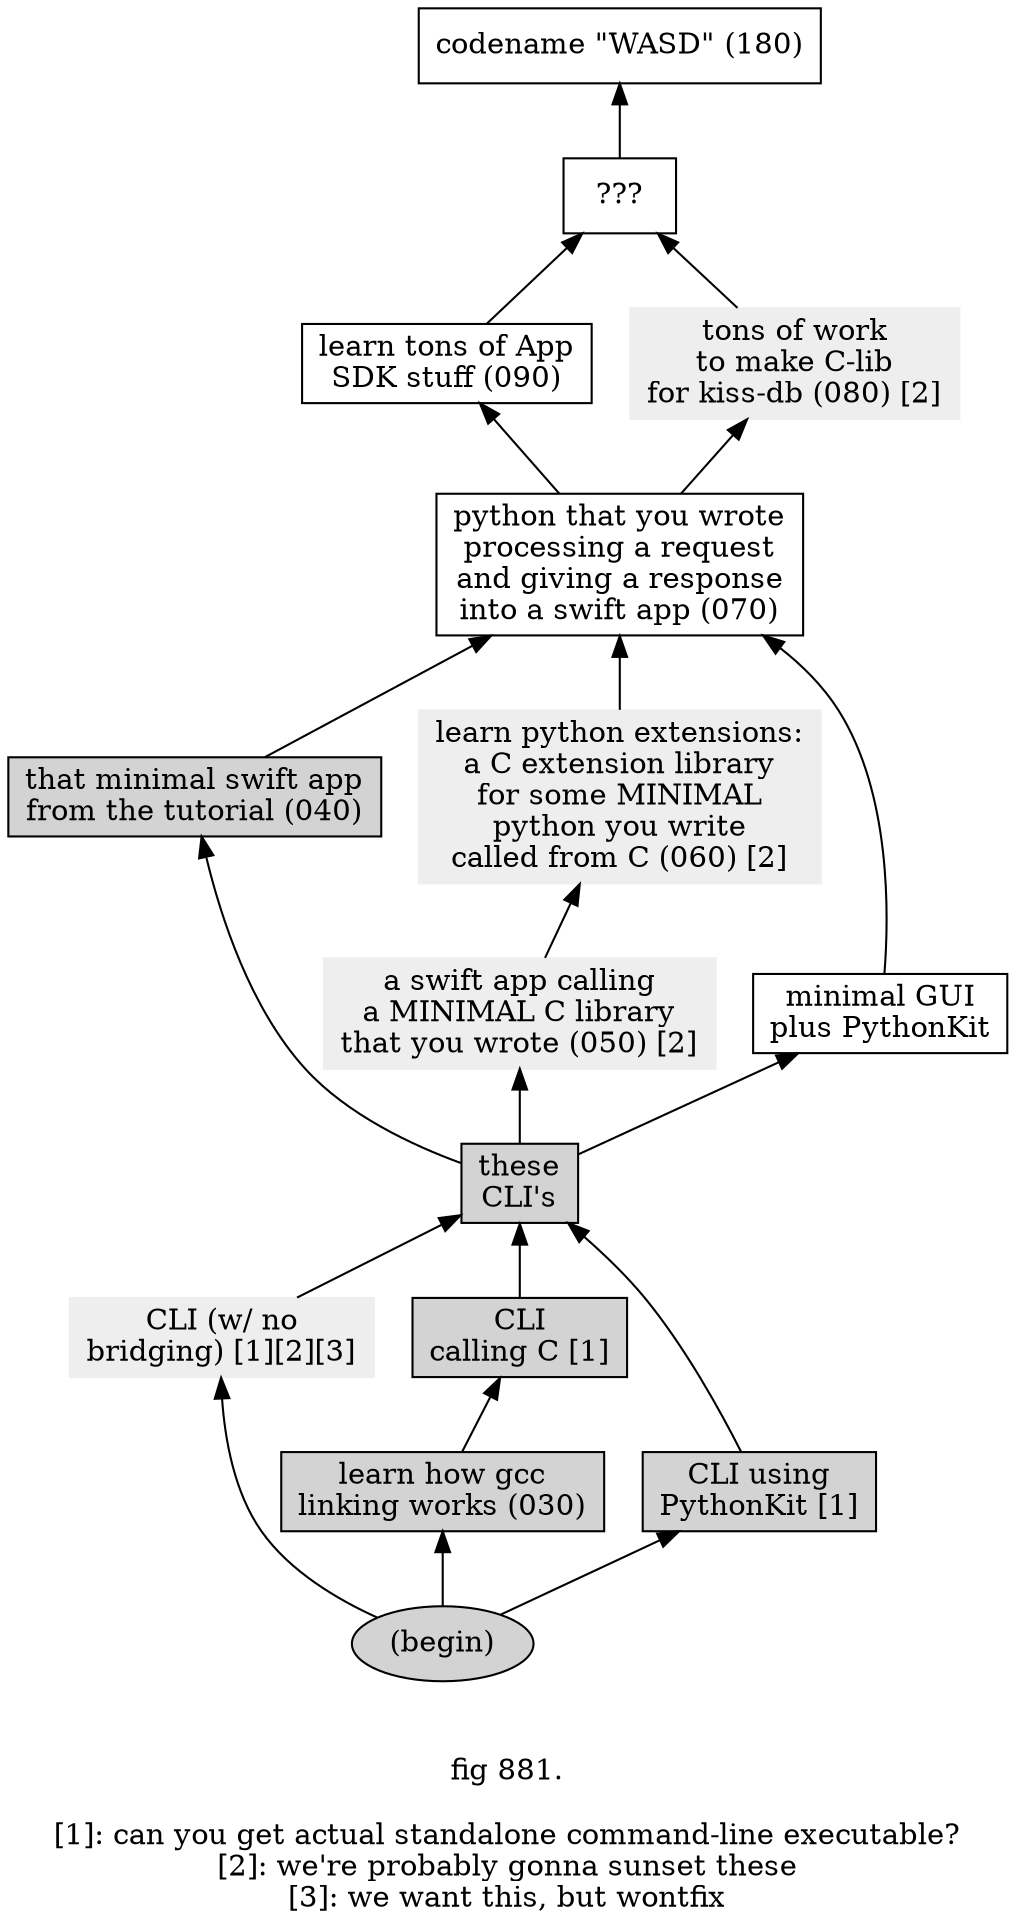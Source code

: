 digraph g {
rankdir=BT
node[shape=rect]


/*
base actions perhaps not needed for that one actions

*/

180[label="codename \"WASD\" (180)"]
100->180
100[label="???"]
090->100
090[label="learn tons of App\nSDK stuff (090)"]
080->100
080[label="tons of work
to make C-lib
for kiss-db (080) [2]"
style=filled color="#eeeeee"]
070->090
070->080
070[label="python that you wrote
processing a request
and giving a response
into a swift app (070)"]

060->070
060[label="learn python extensions:
a C extension library
for some MINIMAL
python you write
called from C (060) [2]"
style=filled color="#eeeeee"]

/* correct the L-to-R order */
040
050
057
/* end */

057->070
057[label="minimal GUI\nplus PythonKit"]
045->057

050->060
050[label="a swift app calling
a MINIMAL C library
that you wrote (050) [2]" style=filled color="#eeeeee"]
045->050

040->070
040[label="that minimal swift app
from the tutorial (040)" style=filled]
045->040

045[label="these\nCLI's" style=filled]

/* correct the L-to-R order */
028
030
035
037
/* end */

037->045
037[label="CLI using\nPythonKit [1]" style=filled]
010->037

035->045
035[label="CLI\ncalling C [1]" style=filled]
030->035

030[label="learn how gcc
linking works (030)" style=filled]
010->030

028->045
028[label="CLI (w/ no\nbridging) [1][2][3]" style=filled color="#eeeeee"]
010->028


010[label="(begin)" shape=ellipse style=filled]

label="

fig 881.

[1]: can you get actual standalone command-line executable?
[2]: we're probably gonna sunset these
[3]: we want this, but wontfix
"
}
/*
#born.
*/
